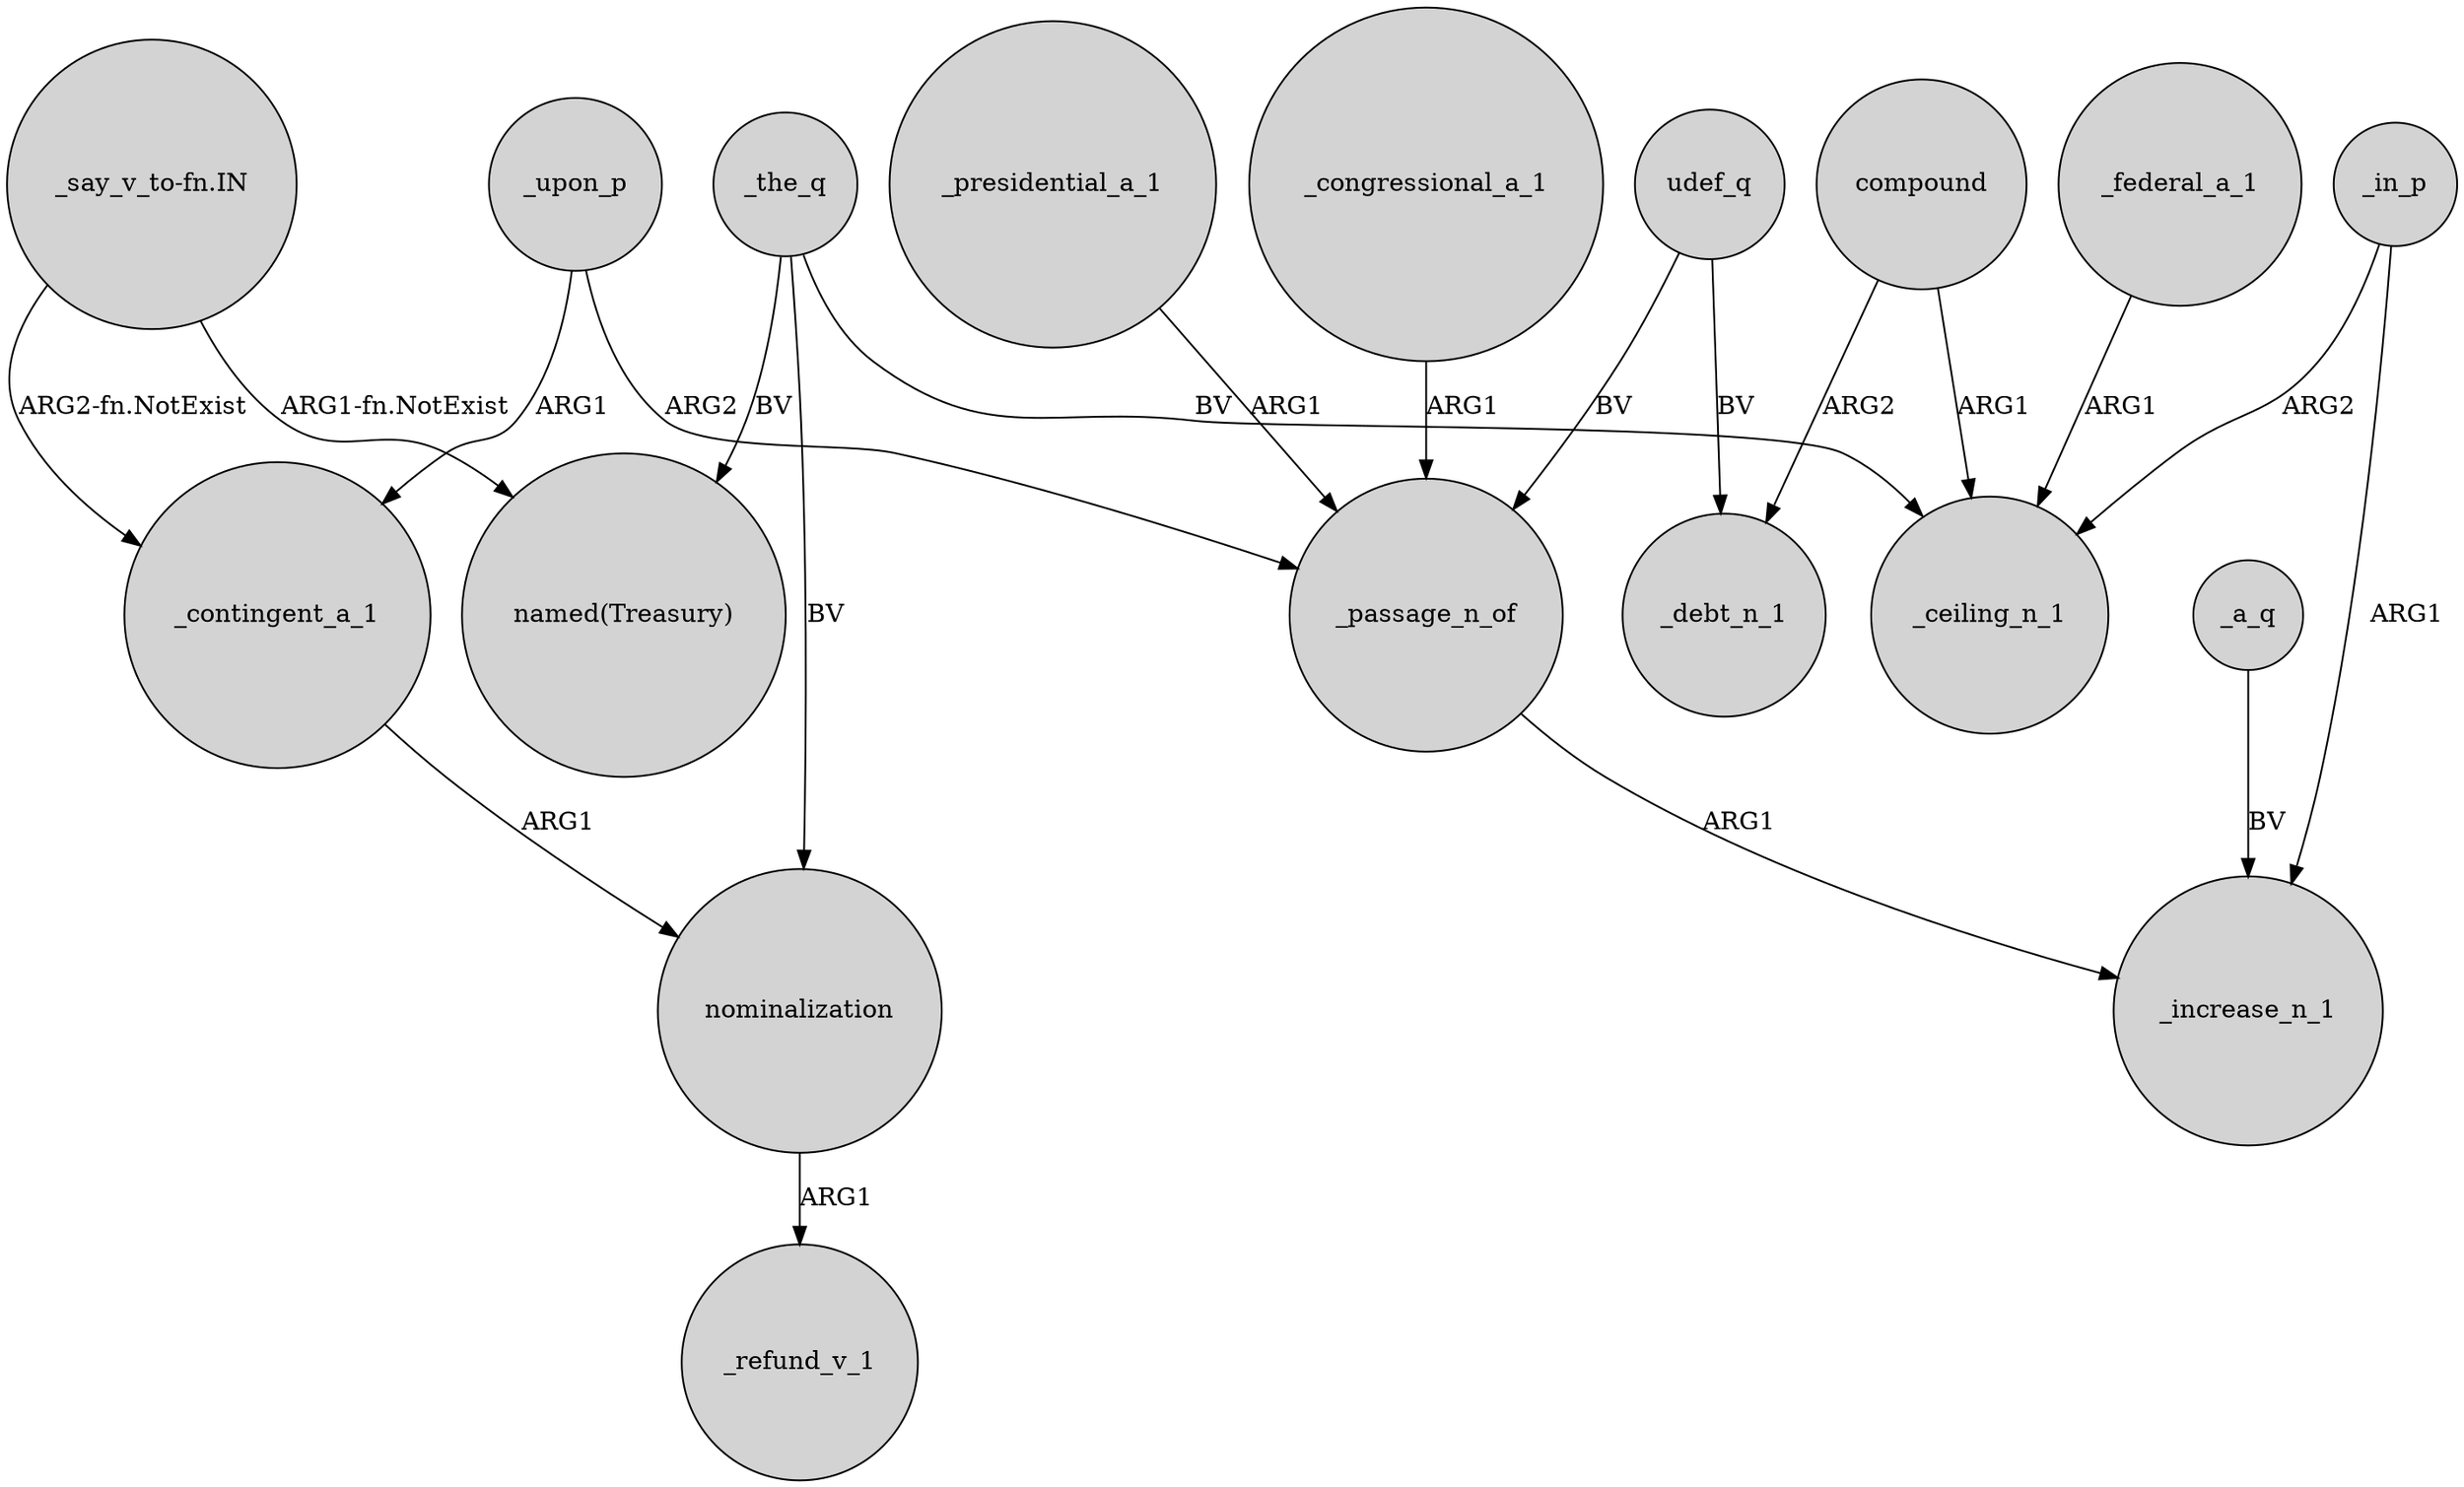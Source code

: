 digraph {
	node [shape=circle style=filled]
	_a_q -> _increase_n_1 [label=BV]
	_passage_n_of -> _increase_n_1 [label=ARG1]
	_the_q -> nominalization [label=BV]
	udef_q -> _debt_n_1 [label=BV]
	_in_p -> _ceiling_n_1 [label=ARG2]
	compound -> _debt_n_1 [label=ARG2]
	udef_q -> _passage_n_of [label=BV]
	"_say_v_to-fn.IN" -> _contingent_a_1 [label="ARG2-fn.NotExist"]
	_federal_a_1 -> _ceiling_n_1 [label=ARG1]
	nominalization -> _refund_v_1 [label=ARG1]
	_contingent_a_1 -> nominalization [label=ARG1]
	_upon_p -> _passage_n_of [label=ARG2]
	compound -> _ceiling_n_1 [label=ARG1]
	_the_q -> "named(Treasury)" [label=BV]
	_congressional_a_1 -> _passage_n_of [label=ARG1]
	_presidential_a_1 -> _passage_n_of [label=ARG1]
	_the_q -> _ceiling_n_1 [label=BV]
	"_say_v_to-fn.IN" -> "named(Treasury)" [label="ARG1-fn.NotExist"]
	_in_p -> _increase_n_1 [label=ARG1]
	_upon_p -> _contingent_a_1 [label=ARG1]
}
